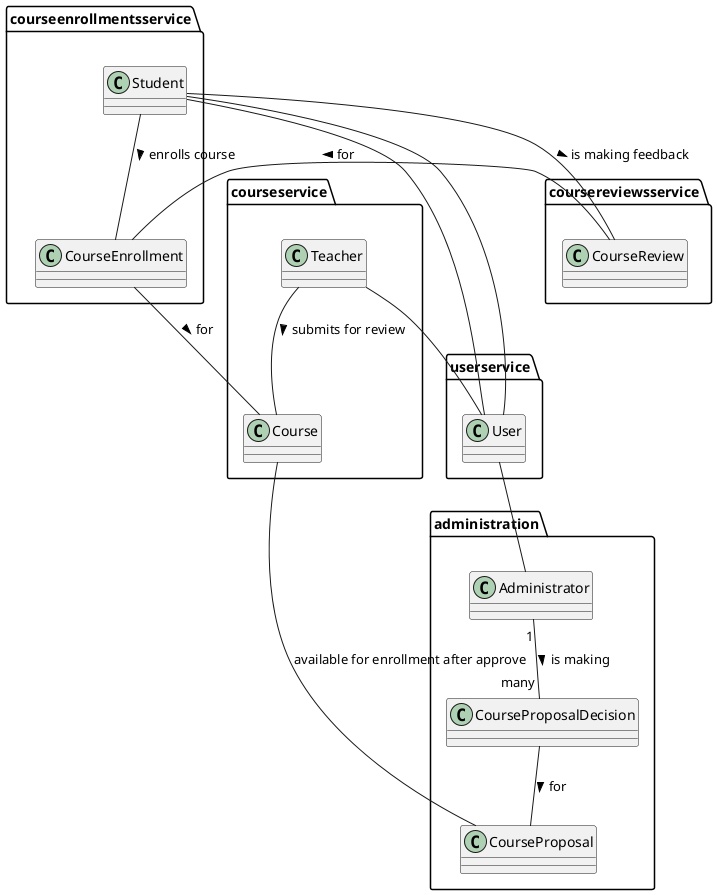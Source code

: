 @startuml

namespace administration {
  Administrator "1" -- "many" CourseProposalDecision : is making >
  CourseProposalDecision -- CourseProposal : for >
}

namespace userservice  {
  User -- administration.Administrator
}

namespace courseservice {
  Teacher -- Course : submits for review >
  Course -- administration.CourseProposal : available for enrollment after approve
  Teacher -- userservice.User
}

namespace courseenrollmentsservice {
  Student -- CourseEnrollment : enrolls course >
  CourseEnrollment -- courseservice.Course : for >
  Student -- userservice.User
}

namespace coursereviewsservice {
  Student -- CourseReview : is making feedback >
  CourseReview -- courseenrollmentsservice.CourseEnrollment : for >
  Student -- userservice.User
}

@enduml
